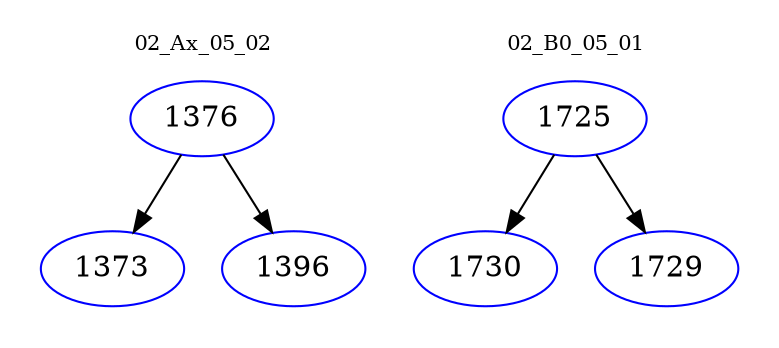 digraph{
subgraph cluster_0 {
color = white
label = "02_Ax_05_02";
fontsize=10;
T0_1376 [label="1376", color="blue"]
T0_1376 -> T0_1373 [color="black"]
T0_1373 [label="1373", color="blue"]
T0_1376 -> T0_1396 [color="black"]
T0_1396 [label="1396", color="blue"]
}
subgraph cluster_1 {
color = white
label = "02_B0_05_01";
fontsize=10;
T1_1725 [label="1725", color="blue"]
T1_1725 -> T1_1730 [color="black"]
T1_1730 [label="1730", color="blue"]
T1_1725 -> T1_1729 [color="black"]
T1_1729 [label="1729", color="blue"]
}
}

